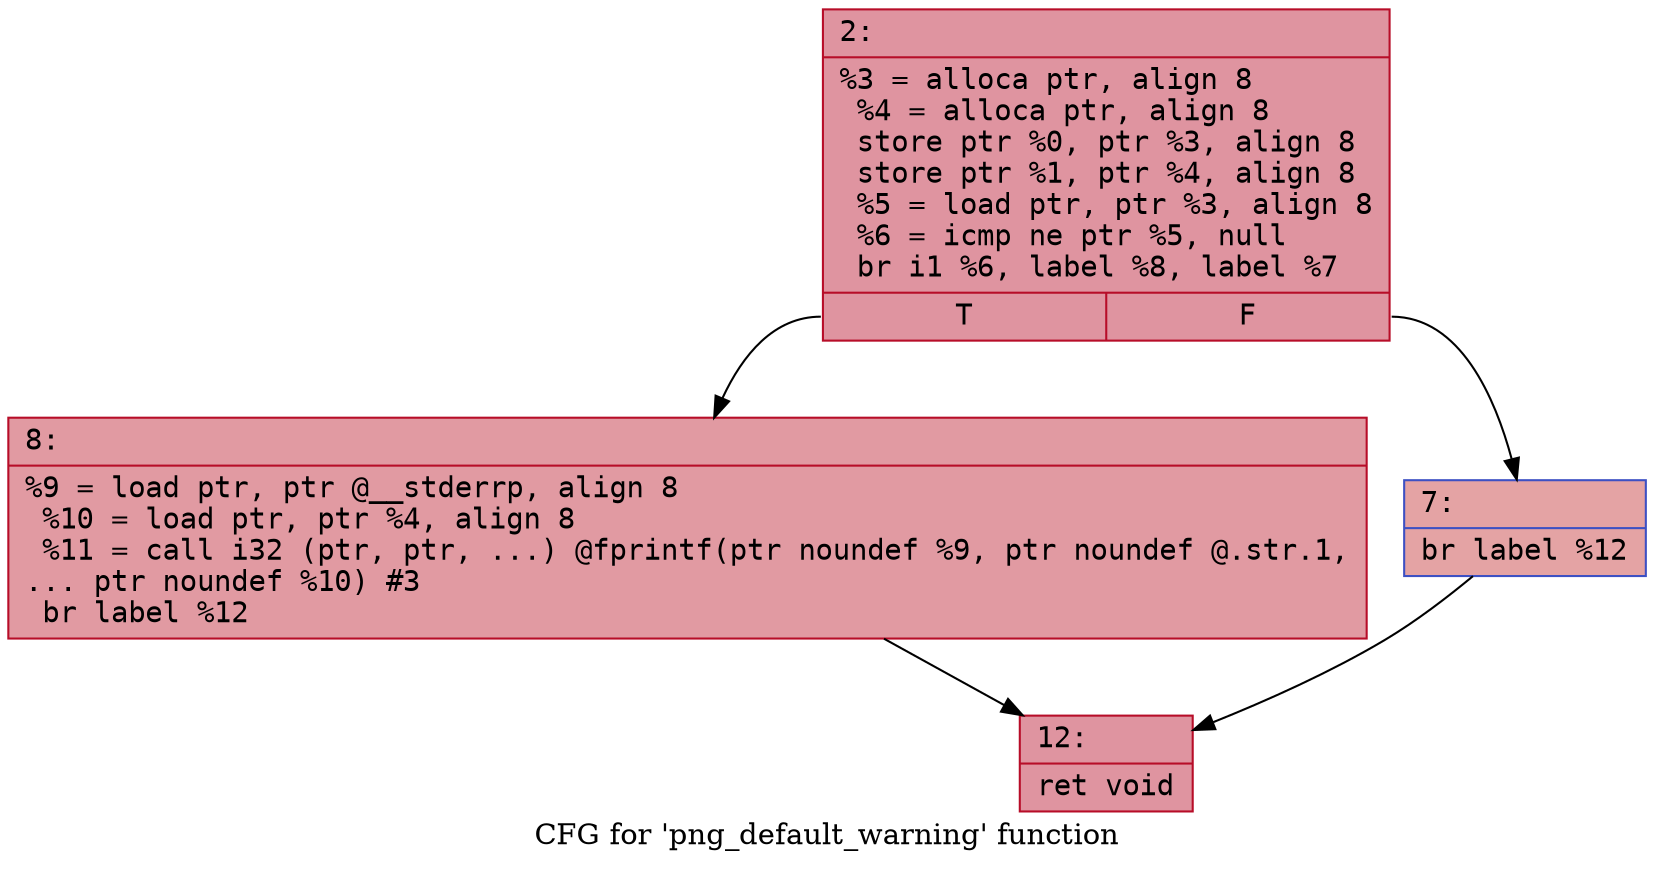 digraph "CFG for 'png_default_warning' function" {
	label="CFG for 'png_default_warning' function";

	Node0x600000c85e00 [shape=record,color="#b70d28ff", style=filled, fillcolor="#b70d2870" fontname="Courier",label="{2:\l|  %3 = alloca ptr, align 8\l  %4 = alloca ptr, align 8\l  store ptr %0, ptr %3, align 8\l  store ptr %1, ptr %4, align 8\l  %5 = load ptr, ptr %3, align 8\l  %6 = icmp ne ptr %5, null\l  br i1 %6, label %8, label %7\l|{<s0>T|<s1>F}}"];
	Node0x600000c85e00:s0 -> Node0x600000c85ea0[tooltip="2 -> 8\nProbability 62.50%" ];
	Node0x600000c85e00:s1 -> Node0x600000c85e50[tooltip="2 -> 7\nProbability 37.50%" ];
	Node0x600000c85e50 [shape=record,color="#3d50c3ff", style=filled, fillcolor="#c32e3170" fontname="Courier",label="{7:\l|  br label %12\l}"];
	Node0x600000c85e50 -> Node0x600000c85ef0[tooltip="7 -> 12\nProbability 100.00%" ];
	Node0x600000c85ea0 [shape=record,color="#b70d28ff", style=filled, fillcolor="#bb1b2c70" fontname="Courier",label="{8:\l|  %9 = load ptr, ptr @__stderrp, align 8\l  %10 = load ptr, ptr %4, align 8\l  %11 = call i32 (ptr, ptr, ...) @fprintf(ptr noundef %9, ptr noundef @.str.1,\l... ptr noundef %10) #3\l  br label %12\l}"];
	Node0x600000c85ea0 -> Node0x600000c85ef0[tooltip="8 -> 12\nProbability 100.00%" ];
	Node0x600000c85ef0 [shape=record,color="#b70d28ff", style=filled, fillcolor="#b70d2870" fontname="Courier",label="{12:\l|  ret void\l}"];
}

